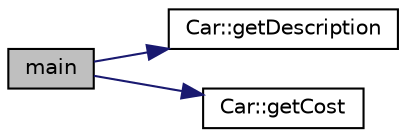 digraph "main"
{
  edge [fontname="Helvetica",fontsize="10",labelfontname="Helvetica",labelfontsize="10"];
  node [fontname="Helvetica",fontsize="10",shape=record];
  rankdir="LR";
  Node1 [label="main",height=0.2,width=0.4,color="black", fillcolor="grey75", style="filled", fontcolor="black"];
  Node1 -> Node2 [color="midnightblue",fontsize="10",style="solid"];
  Node2 [label="Car::getDescription",height=0.2,width=0.4,color="black", fillcolor="white", style="filled",URL="$classCar.html#a0d2f99b108e72e2a44360b38f16bbb46"];
  Node1 -> Node3 [color="midnightblue",fontsize="10",style="solid"];
  Node3 [label="Car::getCost",height=0.2,width=0.4,color="black", fillcolor="white", style="filled",URL="$classCar.html#a7498766d25f7d4f15272f8055dd698f4"];
}
